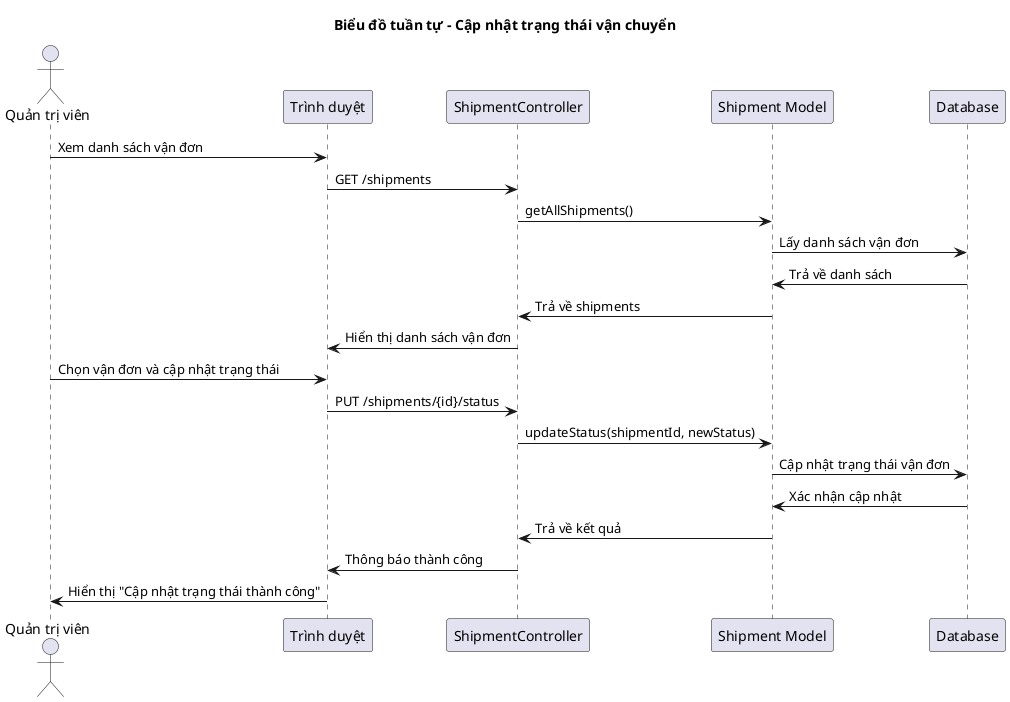 @startuml Cập nhật trạng thái vận chuyển
title Biểu đồ tuần tự - Cập nhật trạng thái vận chuyển

actor "Quản trị viên" as Admin
participant "Trình duyệt" as Browser
participant "ShipmentController" as Controller
participant "Shipment Model" as ShipmentModel
participant "Database" as DB

Admin -> Browser: Xem danh sách vận đơn
Browser -> Controller: GET /shipments
Controller -> ShipmentModel: getAllShipments()
ShipmentModel -> DB: Lấy danh sách vận đơn
DB -> ShipmentModel: Trả về danh sách
ShipmentModel -> Controller: Trả về shipments
Controller -> Browser: Hiển thị danh sách vận đơn

Admin -> Browser: Chọn vận đơn và cập nhật trạng thái
Browser -> Controller: PUT /shipments/{id}/status

Controller -> ShipmentModel: updateStatus(shipmentId, newStatus)
ShipmentModel -> DB: Cập nhật trạng thái vận đơn
DB -> ShipmentModel: Xác nhận cập nhật

ShipmentModel -> Controller: Trả về kết quả
Controller -> Browser: Thông báo thành công
Browser -> Admin: Hiển thị "Cập nhật trạng thái thành công"

@enduml

